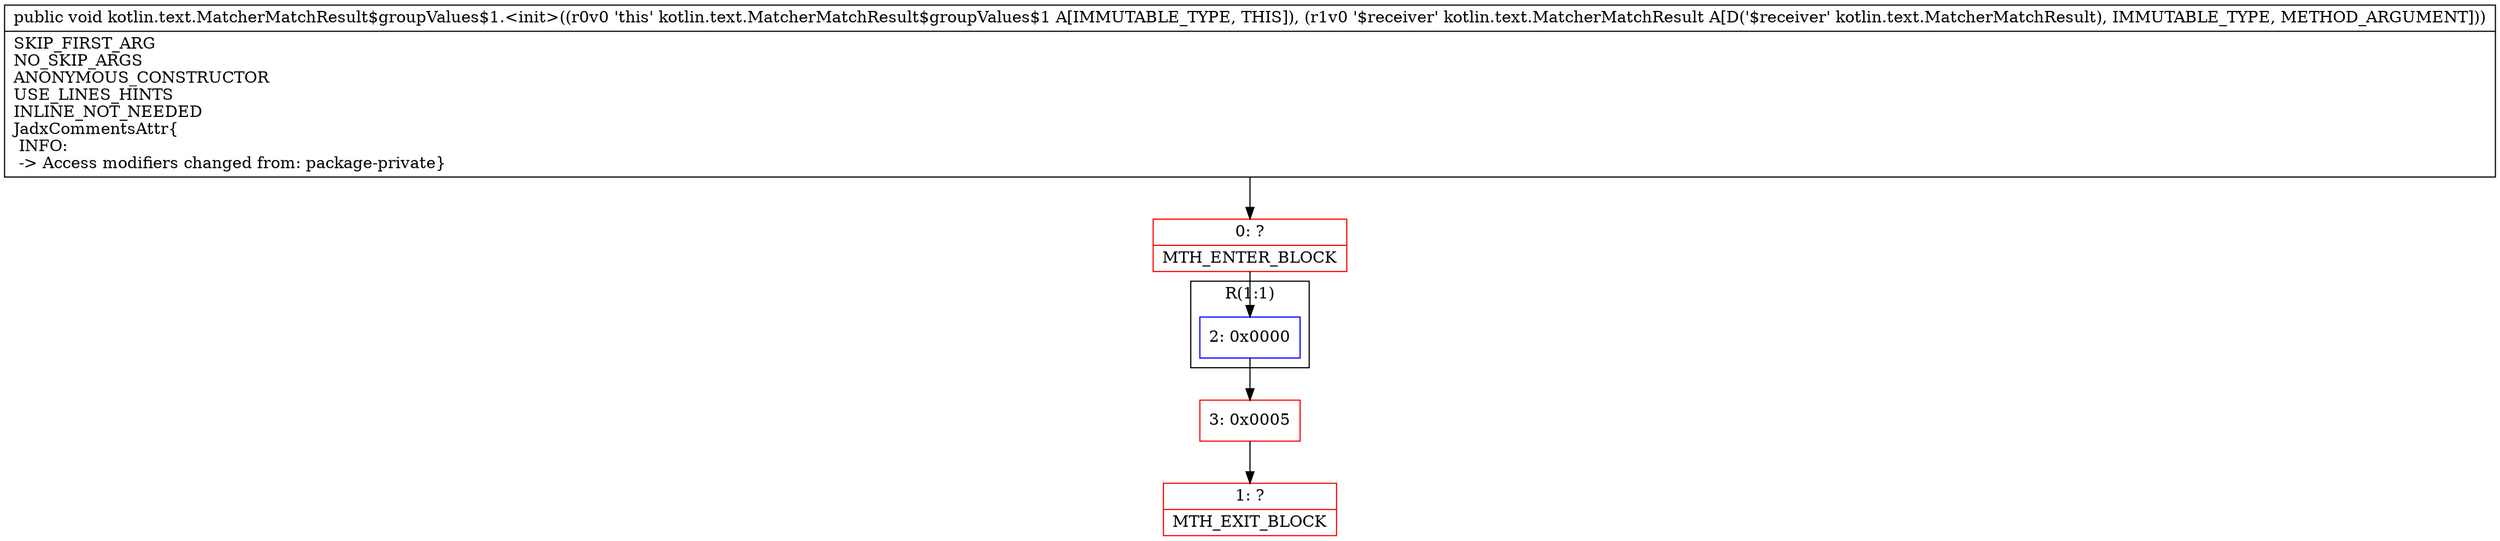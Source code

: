 digraph "CFG forkotlin.text.MatcherMatchResult$groupValues$1.\<init\>(Lkotlin\/text\/MatcherMatchResult;)V" {
subgraph cluster_Region_1301923762 {
label = "R(1:1)";
node [shape=record,color=blue];
Node_2 [shape=record,label="{2\:\ 0x0000}"];
}
Node_0 [shape=record,color=red,label="{0\:\ ?|MTH_ENTER_BLOCK\l}"];
Node_3 [shape=record,color=red,label="{3\:\ 0x0005}"];
Node_1 [shape=record,color=red,label="{1\:\ ?|MTH_EXIT_BLOCK\l}"];
MethodNode[shape=record,label="{public void kotlin.text.MatcherMatchResult$groupValues$1.\<init\>((r0v0 'this' kotlin.text.MatcherMatchResult$groupValues$1 A[IMMUTABLE_TYPE, THIS]), (r1v0 '$receiver' kotlin.text.MatcherMatchResult A[D('$receiver' kotlin.text.MatcherMatchResult), IMMUTABLE_TYPE, METHOD_ARGUMENT]))  | SKIP_FIRST_ARG\lNO_SKIP_ARGS\lANONYMOUS_CONSTRUCTOR\lUSE_LINES_HINTS\lINLINE_NOT_NEEDED\lJadxCommentsAttr\{\l INFO: \l \-\> Access modifiers changed from: package\-private\}\l}"];
MethodNode -> Node_0;Node_2 -> Node_3;
Node_0 -> Node_2;
Node_3 -> Node_1;
}

